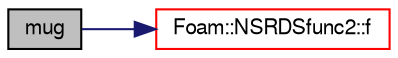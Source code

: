 digraph "mug"
{
  bgcolor="transparent";
  edge [fontname="FreeSans",fontsize="10",labelfontname="FreeSans",labelfontsize="10"];
  node [fontname="FreeSans",fontsize="10",shape=record];
  rankdir="LR";
  Node100 [label="mug",height=0.2,width=0.4,color="black", fillcolor="grey75", style="filled", fontcolor="black"];
  Node100 -> Node101 [color="midnightblue",fontsize="10",style="solid",fontname="FreeSans"];
  Node101 [label="Foam::NSRDSfunc2::f",height=0.2,width=0.4,color="red",URL="$a30422.html#a44a3c8c9472a1fd8054ed8f5fd36e77a",tooltip="Evaluate the function and return the result. "];
}
